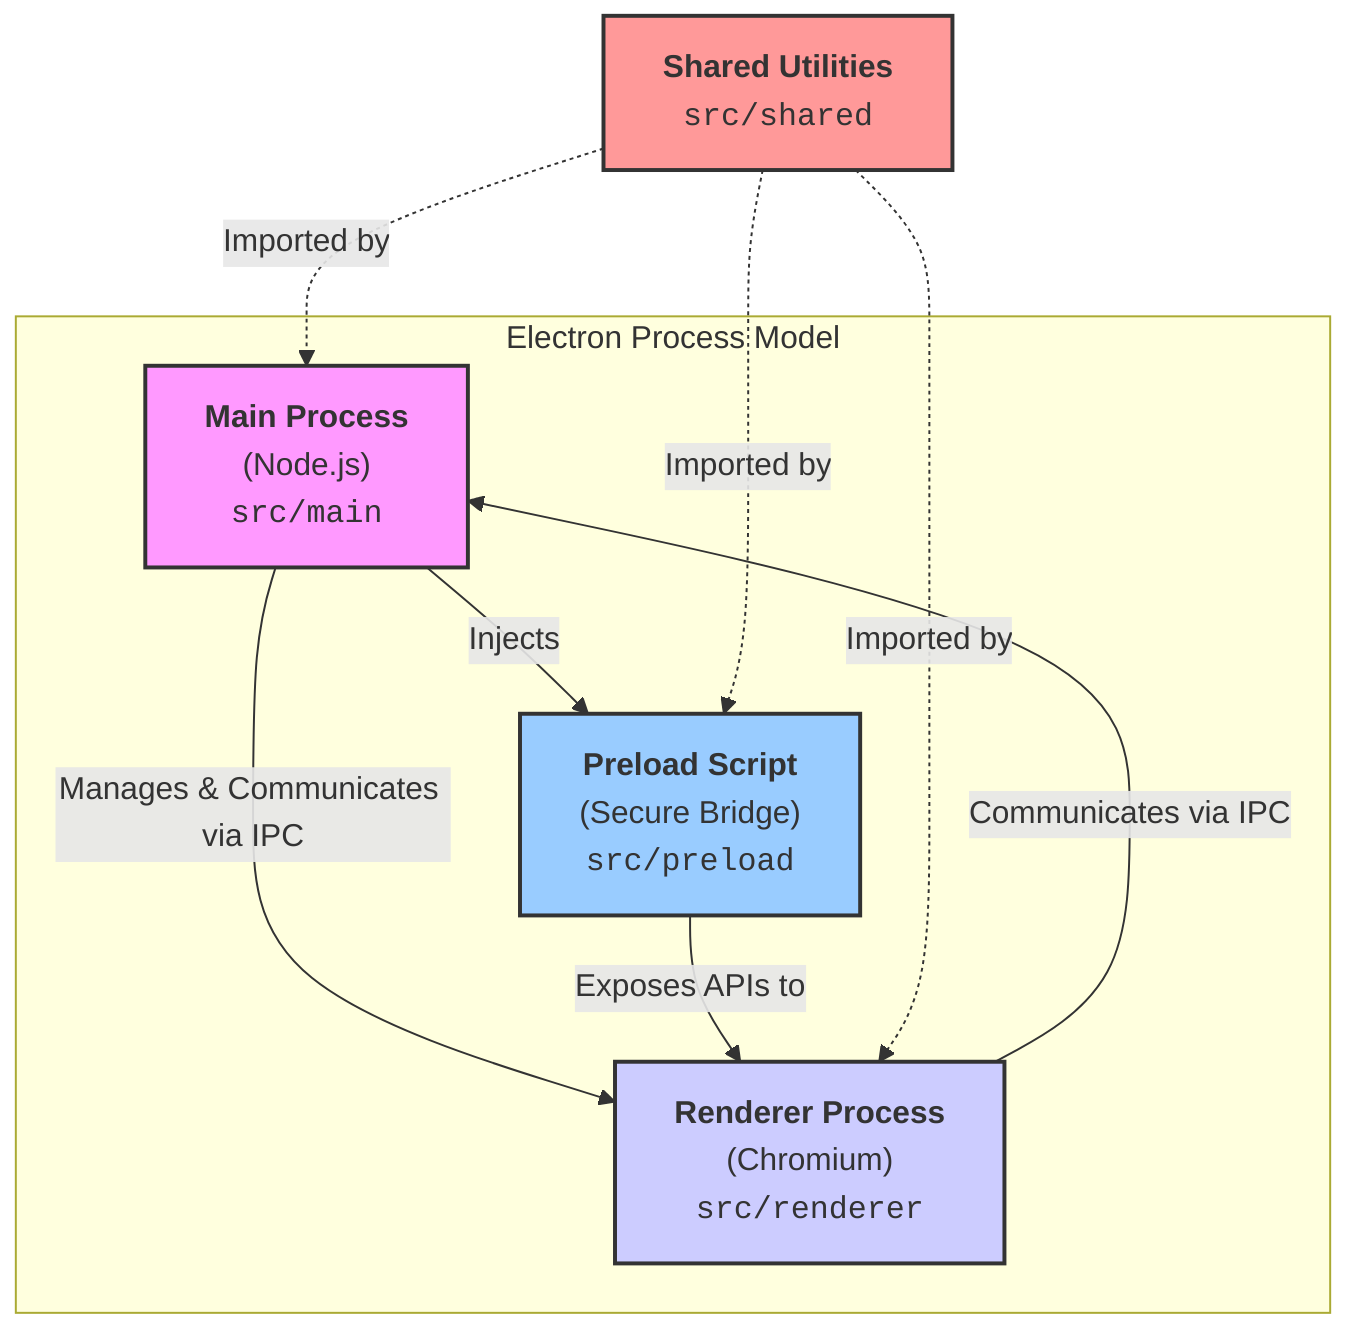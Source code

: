 ---
config:
  flowchart:
    htmlLabels: true
---
flowchart TD
    subgraph "Electron Process Model"
        direction TB

        Main["<strong>Main Process</strong><br/>(Node.js)<br/><code>src/main</code>"]
        Renderer["<strong>Renderer Process</strong><br/>(Chromium)<br/><code>src/renderer</code>"]
        Preload["<strong>Preload Script</strong><br/>(Secure Bridge)<br/><code>src/preload</code>"]
    end

    Shared["<strong>Shared Utilities</strong><br/><code>src/shared</code>"]

    Main -- "Manages & Communicates via IPC" --> Renderer
    Renderer -- "Communicates via IPC" --> Main
    Main -- "Injects" --> Preload
    Preload -- "Exposes APIs to" --> Renderer

    Shared -. "Imported by" .-> Main
    Shared -. "Imported by" .-> Renderer
    Shared -. "Imported by" .-> Preload

    classDef main fill:#f9f,stroke:#333,stroke-width:2px;
    classDef renderer fill:#ccf,stroke:#333,stroke-width:2px;
    classDef preload fill:#9cf,stroke:#333,stroke-width:2px;
    classDef shared fill:#f99,stroke:#333,stroke-width:2px;

    class Main main;
    class Renderer renderer;
    class Preload preload;
    class Shared shared;